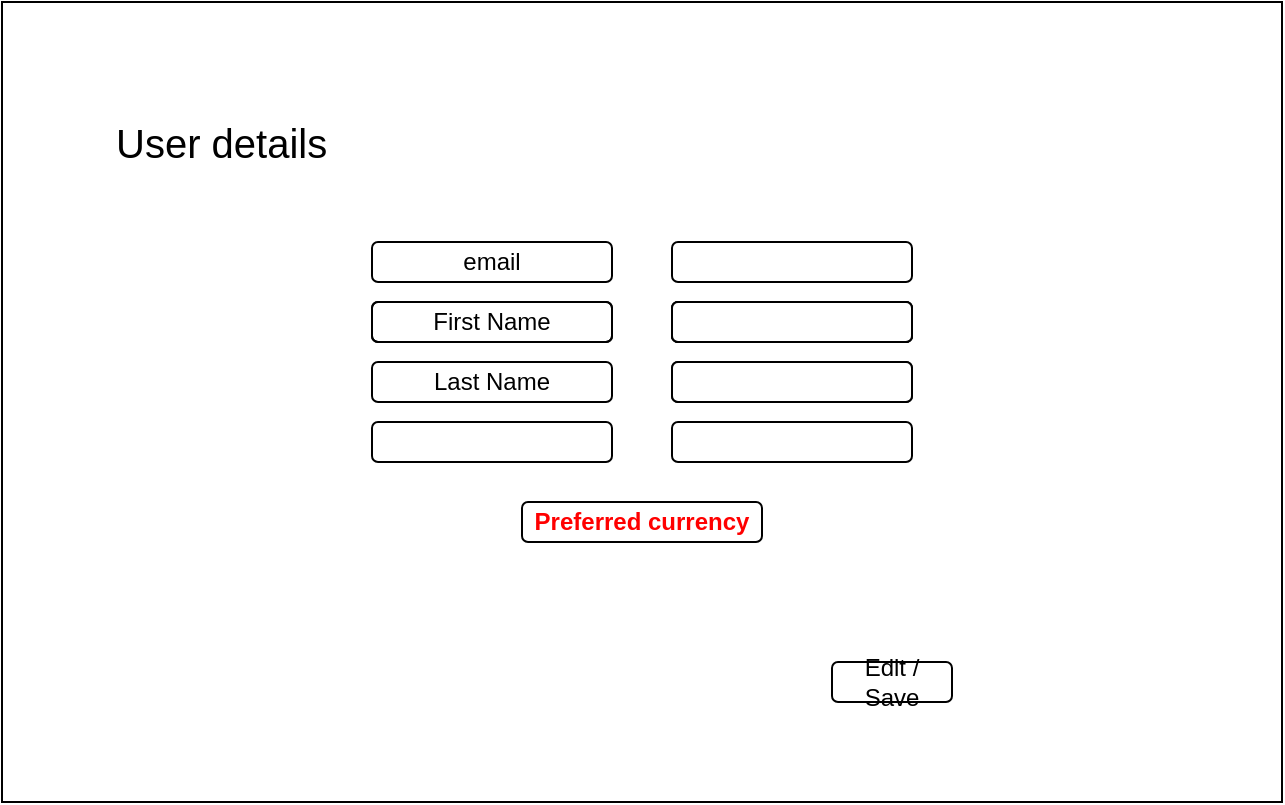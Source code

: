 <mxfile version="21.5.2" type="github">
  <diagram name="Page-1" id="83S2Jtut0YvN9epJl4YK">
    <mxGraphModel dx="1434" dy="739" grid="1" gridSize="10" guides="1" tooltips="1" connect="1" arrows="1" fold="1" page="1" pageScale="1" pageWidth="850" pageHeight="1100" math="0" shadow="0">
      <root>
        <mxCell id="0" />
        <mxCell id="1" parent="0" />
        <mxCell id="hZJCGSI-fOzzTAv1BgRq-1" value="" style="rounded=0;whiteSpace=wrap;html=1;fillColor=none;" vertex="1" parent="1">
          <mxGeometry x="105" y="150" width="640" height="400" as="geometry" />
        </mxCell>
        <mxCell id="hZJCGSI-fOzzTAv1BgRq-5" value="" style="rounded=1;whiteSpace=wrap;html=1;" vertex="1" parent="1">
          <mxGeometry x="440" y="270" width="120" height="20" as="geometry" />
        </mxCell>
        <mxCell id="hZJCGSI-fOzzTAv1BgRq-6" value="" style="rounded=1;whiteSpace=wrap;html=1;align=left;" vertex="1" parent="1">
          <mxGeometry x="440" y="300" width="120" height="20" as="geometry" />
        </mxCell>
        <mxCell id="hZJCGSI-fOzzTAv1BgRq-7" value="" style="rounded=1;whiteSpace=wrap;html=1;align=left;" vertex="1" parent="1">
          <mxGeometry x="440" y="330" width="120" height="20" as="geometry" />
        </mxCell>
        <mxCell id="hZJCGSI-fOzzTAv1BgRq-8" value="User details" style="rounded=0;whiteSpace=wrap;html=1;fillColor=none;strokeColor=none;fontSize=20;align=left;" vertex="1" parent="1">
          <mxGeometry x="160" y="190" width="190" height="60" as="geometry" />
        </mxCell>
        <mxCell id="hZJCGSI-fOzzTAv1BgRq-9" value="" style="rounded=1;whiteSpace=wrap;html=1;fillColor=none;" vertex="1" parent="1">
          <mxGeometry x="290" y="300" width="120" height="20" as="geometry" />
        </mxCell>
        <mxCell id="hZJCGSI-fOzzTAv1BgRq-10" value="Last Name" style="rounded=1;whiteSpace=wrap;html=1;fillColor=none;" vertex="1" parent="1">
          <mxGeometry x="290" y="330" width="120" height="20" as="geometry" />
        </mxCell>
        <mxCell id="hZJCGSI-fOzzTAv1BgRq-11" value="email" style="rounded=1;whiteSpace=wrap;html=1;fillColor=none;" vertex="1" parent="1">
          <mxGeometry x="290" y="270" width="120" height="20" as="geometry" />
        </mxCell>
        <mxCell id="hZJCGSI-fOzzTAv1BgRq-12" value="First Name" style="rounded=1;whiteSpace=wrap;html=1;fillColor=none;" vertex="1" parent="1">
          <mxGeometry x="290" y="300" width="120" height="20" as="geometry" />
        </mxCell>
        <mxCell id="hZJCGSI-fOzzTAv1BgRq-13" value="" style="rounded=1;whiteSpace=wrap;html=1;align=left;" vertex="1" parent="1">
          <mxGeometry x="440" y="300" width="120" height="20" as="geometry" />
        </mxCell>
        <mxCell id="hZJCGSI-fOzzTAv1BgRq-14" value="" style="rounded=1;whiteSpace=wrap;html=1;align=left;" vertex="1" parent="1">
          <mxGeometry x="440" y="330" width="120" height="20" as="geometry" />
        </mxCell>
        <mxCell id="hZJCGSI-fOzzTAv1BgRq-15" value="" style="rounded=1;whiteSpace=wrap;html=1;align=left;" vertex="1" parent="1">
          <mxGeometry x="440" y="300" width="120" height="20" as="geometry" />
        </mxCell>
        <mxCell id="hZJCGSI-fOzzTAv1BgRq-17" value="" style="rounded=1;whiteSpace=wrap;html=1;fillColor=none;" vertex="1" parent="1">
          <mxGeometry x="290" y="360" width="120" height="20" as="geometry" />
        </mxCell>
        <mxCell id="hZJCGSI-fOzzTAv1BgRq-19" value="" style="rounded=1;whiteSpace=wrap;html=1;align=left;" vertex="1" parent="1">
          <mxGeometry x="440" y="360" width="120" height="20" as="geometry" />
        </mxCell>
        <mxCell id="hZJCGSI-fOzzTAv1BgRq-21" value="Edit / Save" style="rounded=1;whiteSpace=wrap;html=1;fillColor=none;" vertex="1" parent="1">
          <mxGeometry x="520" y="480" width="60" height="20" as="geometry" />
        </mxCell>
        <mxCell id="hZJCGSI-fOzzTAv1BgRq-22" value="&lt;div&gt;Preferred currency&lt;/div&gt;" style="rounded=1;whiteSpace=wrap;html=1;fontStyle=1;fontColor=#ff0000;" vertex="1" parent="1">
          <mxGeometry x="365" y="400" width="120" height="20" as="geometry" />
        </mxCell>
      </root>
    </mxGraphModel>
  </diagram>
</mxfile>
